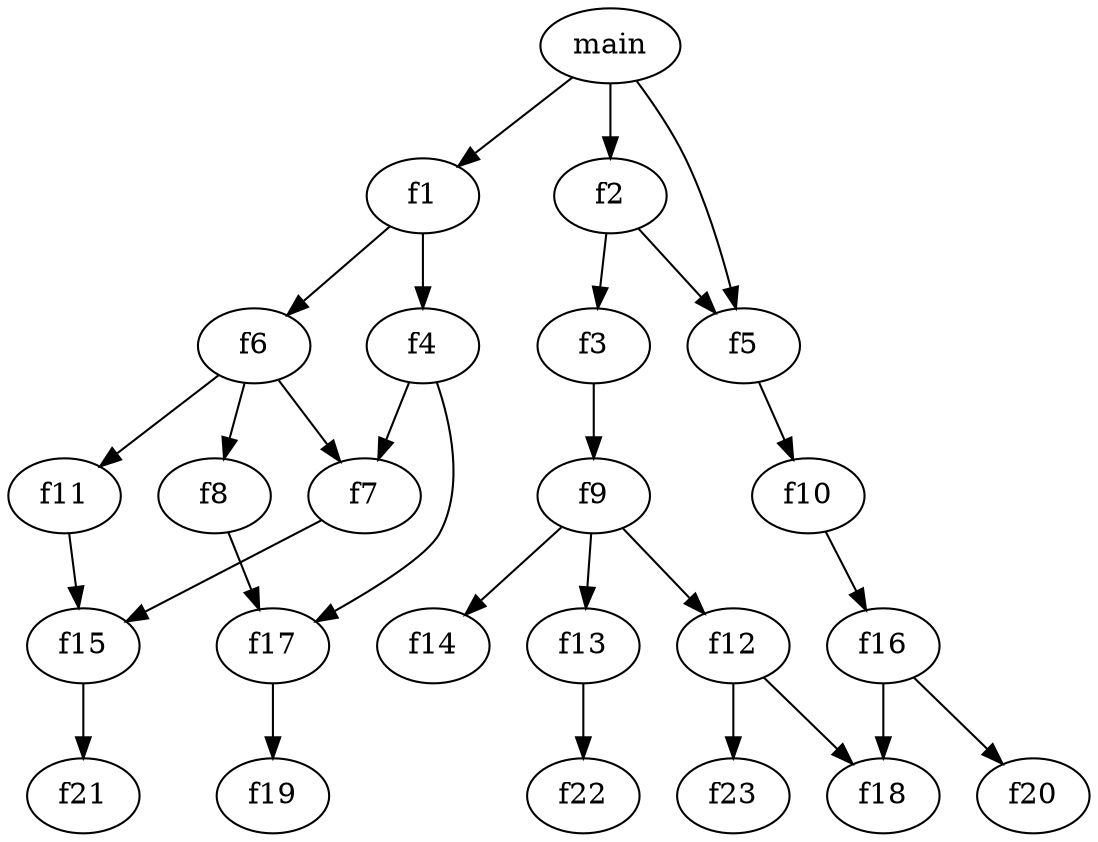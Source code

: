 digraph {
	0 [label=main]
	1 [label=f1]
	0 -> 1
	2 [label=f2]
	0 -> 2
	3 [label=f3]
	2 -> 3
	4 [label=f4]
	1 -> 4
	5 [label=f5]
	2 -> 5
	6 [label=f6]
	1 -> 6
	7 [label=f7]
	4 -> 7
	8 [label=f8]
	6 -> 8
	9 [label=f9]
	3 -> 9
	10 [label=f10]
	5 -> 10
	11 [label=f11]
	6 -> 11
	12 [label=f12]
	9 -> 12
	13 [label=f13]
	9 -> 13
	14 [label=f14]
	9 -> 14
	15 [label=f15]
	11 -> 15
	16 [label=f16]
	10 -> 16
	17 [label=f17]
	8 -> 17
	18 [label=f18]
	12 -> 18
	19 [label=f19]
	17 -> 19
	20 [label=f20]
	16 -> 20
	21 [label=f21]
	15 -> 21
	22 [label=f22]
	13 -> 22
	23 [label=f23]
	12 -> 23
	0 -> 5
	4 -> 17
	6 -> 7
	7 -> 15
	16 -> 18
}
